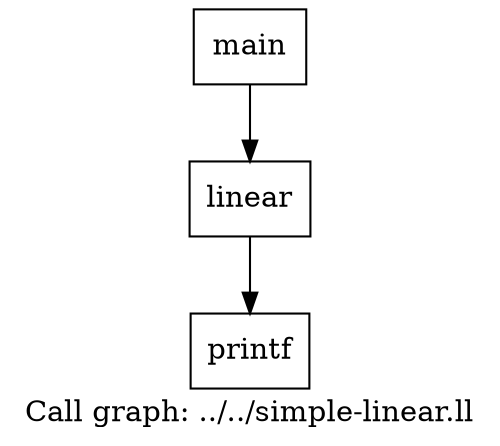 digraph "Call graph: ../../simple-linear.ll" {
	label="Call graph: ../../simple-linear.ll";

	Node0x5568a6a8df00 [shape=record,label="{linear}"];
	Node0x5568a6a8df00 -> Node0x5568a6a8dfb0;
	Node0x5568a6a8e4d0 [shape=record,label="{main}"];
	Node0x5568a6a8e4d0 -> Node0x5568a6a8df00;
	Node0x5568a6a8dfb0 [shape=record,label="{printf}"];
}
